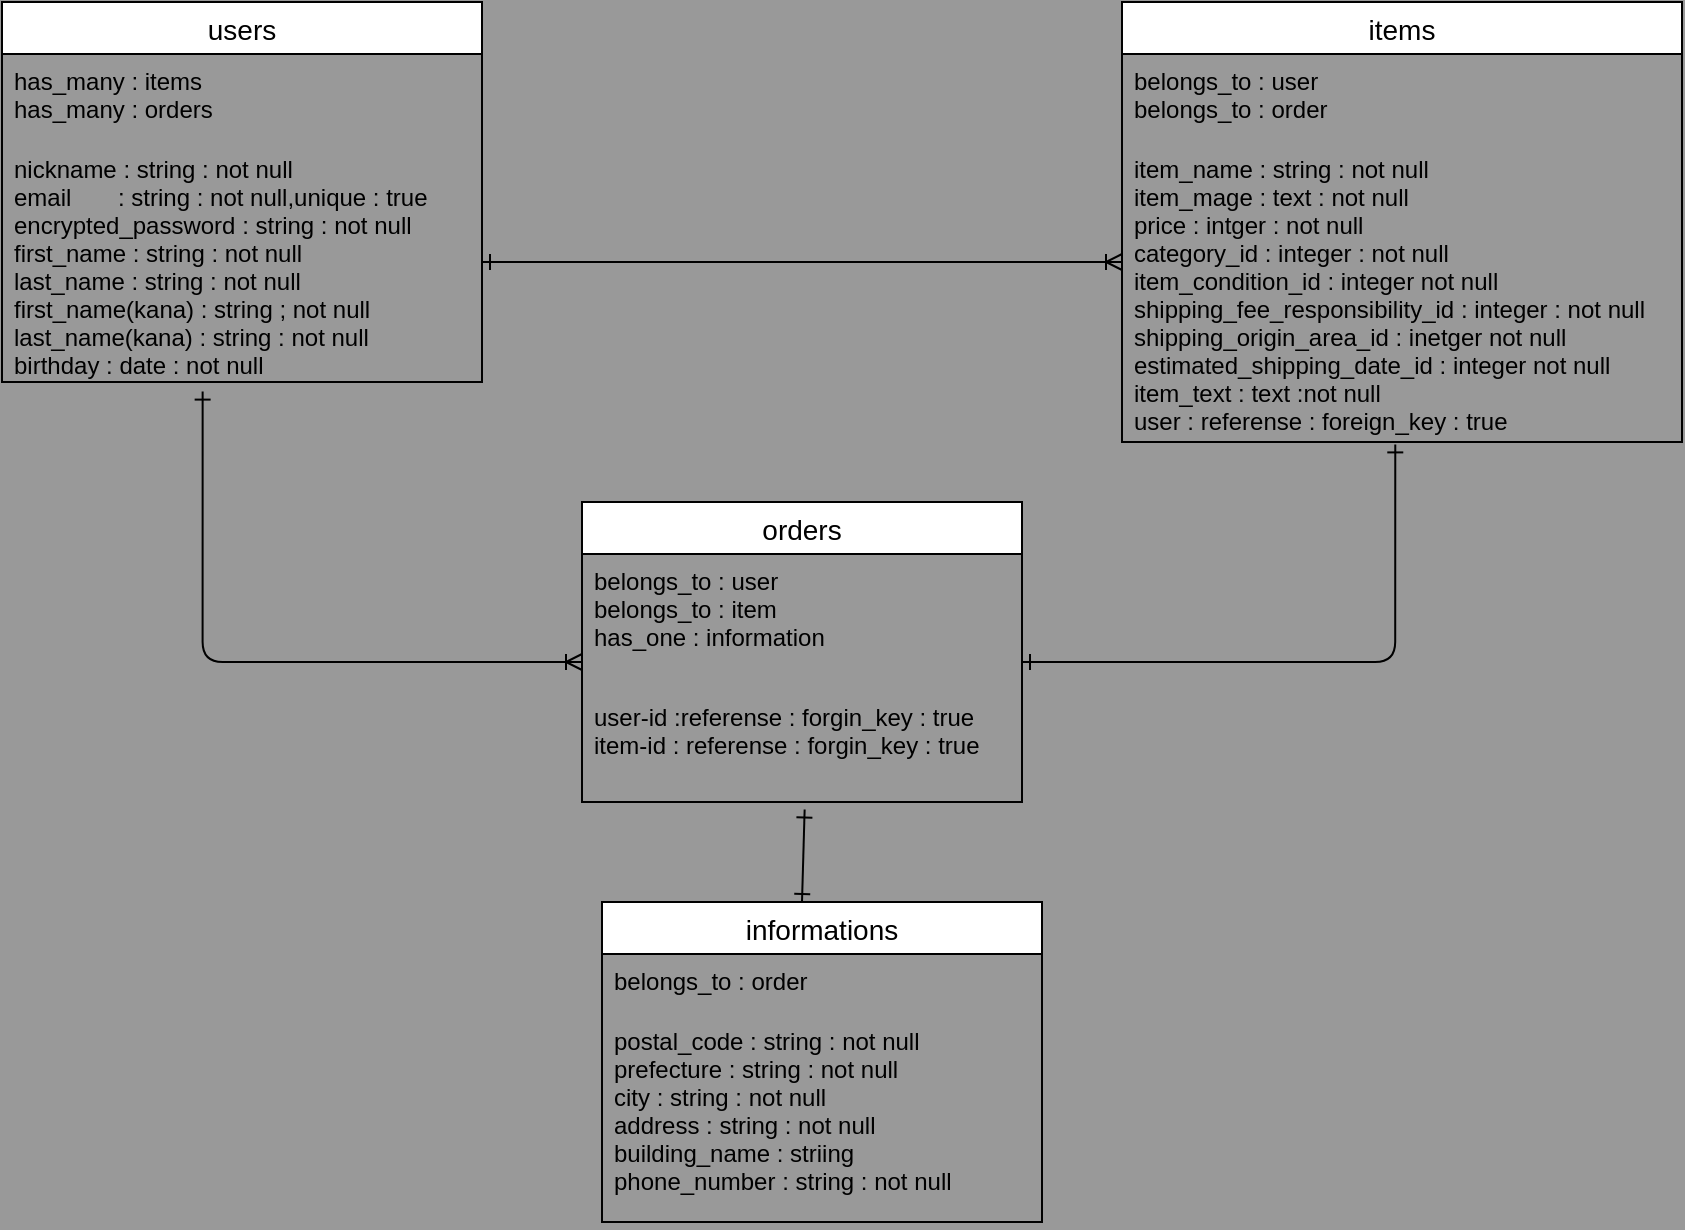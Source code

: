 <mxfile>
    <diagram id="CkgioDQbb29iAAsbqndI" name="ページ1">
        <mxGraphModel dx="1060" dy="601" grid="1" gridSize="10" guides="1" tooltips="1" connect="0" arrows="1" fold="1" page="1" pageScale="1" pageWidth="827" pageHeight="1169" background="#999999" math="0" shadow="0">
            <root>
                <mxCell id="0"/>
                <mxCell id="1" parent="0"/>
                <mxCell id="9" value="" style="edgeStyle=entityRelationEdgeStyle;fontSize=12;html=1;endArrow=ERoneToMany;startArrow=ERone;exitX=1;exitY=0.5;exitDx=0;exitDy=0;rounded=0;startFill=0;" parent="1" edge="1">
                    <mxGeometry width="100" height="100" relative="1" as="geometry">
                        <mxPoint x="280" y="160" as="sourcePoint"/>
                        <mxPoint x="600" y="160" as="targetPoint"/>
                    </mxGeometry>
                </mxCell>
                <mxCell id="18" value="" style="endArrow=ERone;html=1;rounded=0;targetPerimeterSpacing=6;exitX=0.506;exitY=1.054;exitDx=0;exitDy=0;entryX=0.5;entryY=0;entryDx=0;entryDy=0;startArrow=ERone;startFill=0;endFill=0;exitPerimeter=0;" parent="1" edge="1" source="46">
                    <mxGeometry relative="1" as="geometry">
                        <mxPoint x="440" y="400" as="sourcePoint"/>
                        <mxPoint x="440" y="480" as="targetPoint"/>
                    </mxGeometry>
                </mxCell>
                <mxCell id="44" value="orders" style="swimlane;fontStyle=0;childLayout=stackLayout;horizontal=1;startSize=26;horizontalStack=0;resizeParent=1;resizeParentMax=0;resizeLast=0;collapsible=1;marginBottom=0;align=center;fontSize=14;" parent="1" vertex="1">
                    <mxGeometry x="330" y="280" width="220" height="150" as="geometry"/>
                </mxCell>
                <mxCell id="45" value="belongs_to : user&#10;belongs_to : item&#10;has_one : information" style="text;strokeColor=none;fillColor=none;spacingLeft=4;spacingRight=4;overflow=hidden;rotatable=0;points=[[0,0.5],[1,0.5]];portConstraint=eastwest;fontSize=12;" parent="44" vertex="1">
                    <mxGeometry y="26" width="220" height="54" as="geometry"/>
                </mxCell>
                <mxCell id="46" value="&#10;user-id :referense : forgin_key : true&#10;item-id : referense : forgin_key : true" style="text;strokeColor=none;fillColor=none;spacingLeft=4;spacingRight=4;overflow=hidden;rotatable=0;points=[[0,0.5],[1,0.5]];portConstraint=eastwest;fontSize=12;" parent="44" vertex="1">
                    <mxGeometry y="80" width="220" height="70" as="geometry"/>
                </mxCell>
                <mxCell id="50" value="users" style="swimlane;fontStyle=0;childLayout=stackLayout;horizontal=1;startSize=26;horizontalStack=0;resizeParent=1;resizeParentMax=0;resizeLast=0;collapsible=1;marginBottom=0;align=center;fontSize=14;" vertex="1" parent="1">
                    <mxGeometry x="40" y="30" width="240" height="190" as="geometry"/>
                </mxCell>
                <mxCell id="51" value="has_many : items&#10;has_many : orders" style="text;strokeColor=none;fillColor=none;spacingLeft=4;spacingRight=4;overflow=hidden;rotatable=0;points=[[0,0.5],[1,0.5]];portConstraint=eastwest;fontSize=12;" vertex="1" parent="50">
                    <mxGeometry y="26" width="240" height="44" as="geometry"/>
                </mxCell>
                <mxCell id="52" value="nickname : string : not null&#10;email       : string : not null,unique : true&#10;encrypted_password : string : not null&#10;first_name : string : not null&#10;last_name : string : not null&#10;first_name(kana) : string ; not null&#10;last_name(kana) : string : not null&#10;birthday : date : not null" style="text;strokeColor=none;fillColor=none;spacingLeft=4;spacingRight=4;overflow=hidden;rotatable=0;points=[[0,0.5],[1,0.5]];portConstraint=eastwest;fontSize=12;" vertex="1" parent="50">
                    <mxGeometry y="70" width="240" height="120" as="geometry"/>
                </mxCell>
                <mxCell id="54" value="items" style="swimlane;fontStyle=0;childLayout=stackLayout;horizontal=1;startSize=26;horizontalStack=0;resizeParent=1;resizeParentMax=0;resizeLast=0;collapsible=1;marginBottom=0;align=center;fontSize=14;" vertex="1" parent="1">
                    <mxGeometry x="600" y="30" width="280" height="220" as="geometry"/>
                </mxCell>
                <mxCell id="55" value="belongs_to : user&#10;belongs_to : order" style="text;strokeColor=none;fillColor=none;spacingLeft=4;spacingRight=4;overflow=hidden;rotatable=0;points=[[0,0.5],[1,0.5]];portConstraint=eastwest;fontSize=12;" vertex="1" parent="54">
                    <mxGeometry y="26" width="280" height="44" as="geometry"/>
                </mxCell>
                <mxCell id="56" value="item_name : string : not null&#10;item_mage : text : not null&#10;price : intger : not null&#10;category_id : integer : not null&#10;item_condition_id : integer not null&#10;shipping_fee_responsibility_id : integer : not null&#10;shipping_origin_area_id : inetger not null&#10;estimated_shipping_date_id : integer not null&#10;item_text : text :not null&#10;user : referense : foreign_key : true" style="text;strokeColor=none;fillColor=none;spacingLeft=4;spacingRight=4;overflow=hidden;rotatable=0;points=[[0,0.5],[1,0.5]];portConstraint=eastwest;fontSize=12;" vertex="1" parent="54">
                    <mxGeometry y="70" width="280" height="150" as="geometry"/>
                </mxCell>
                <mxCell id="61" value="" style="edgeStyle=orthogonalEdgeStyle;fontSize=12;html=1;endArrow=ERoneToMany;exitX=0.418;exitY=1.04;exitDx=0;exitDy=0;exitPerimeter=0;startArrow=ERone;startFill=0;" edge="1" parent="1" source="52">
                    <mxGeometry width="100" height="100" relative="1" as="geometry">
                        <mxPoint x="130" y="360" as="sourcePoint"/>
                        <mxPoint x="330" y="360" as="targetPoint"/>
                        <Array as="points">
                            <mxPoint x="140" y="360"/>
                        </Array>
                    </mxGeometry>
                </mxCell>
                <mxCell id="62" value="" style="edgeStyle=orthogonalEdgeStyle;fontSize=12;html=1;endArrow=ERone;entryX=0.488;entryY=1.008;entryDx=0;entryDy=0;entryPerimeter=0;endFill=0;startArrow=ERone;startFill=0;" edge="1" parent="1" target="56">
                    <mxGeometry width="100" height="100" relative="1" as="geometry">
                        <mxPoint x="550" y="360" as="sourcePoint"/>
                        <mxPoint x="650" y="260" as="targetPoint"/>
                        <Array as="points">
                            <mxPoint x="737" y="360"/>
                        </Array>
                    </mxGeometry>
                </mxCell>
                <mxCell id="64" value="informations" style="swimlane;fontStyle=0;childLayout=stackLayout;horizontal=1;startSize=26;horizontalStack=0;resizeParent=1;resizeParentMax=0;resizeLast=0;collapsible=1;marginBottom=0;align=center;fontSize=14;" vertex="1" parent="1">
                    <mxGeometry x="340" y="480" width="220" height="160" as="geometry"/>
                </mxCell>
                <mxCell id="65" value="belongs_to : order" style="text;strokeColor=none;fillColor=none;spacingLeft=4;spacingRight=4;overflow=hidden;rotatable=0;points=[[0,0.5],[1,0.5]];portConstraint=eastwest;fontSize=12;" vertex="1" parent="64">
                    <mxGeometry y="26" width="220" height="30" as="geometry"/>
                </mxCell>
                <mxCell id="66" value="postal_code : string : not null&#10;prefecture : string : not null&#10;city : string : not null&#10;address : string : not null&#10;building_name : striing&#10;phone_number : string : not null" style="text;strokeColor=none;fillColor=none;spacingLeft=4;spacingRight=4;overflow=hidden;rotatable=0;points=[[0,0.5],[1,0.5]];portConstraint=eastwest;fontSize=12;" vertex="1" parent="64">
                    <mxGeometry y="56" width="220" height="104" as="geometry"/>
                </mxCell>
            </root>
        </mxGraphModel>
    </diagram>
</mxfile>